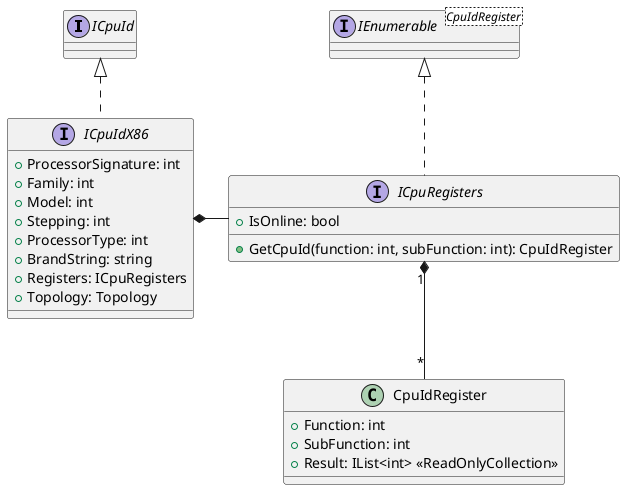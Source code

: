 @startuml CpuIdX86.Interface

interface ICpuId

interface ICpuIdX86 {
    +ProcessorSignature: int
    +Family: int
    +Model: int
    +Stepping: int
    +ProcessorType: int
    +BrandString: string
    +Registers: ICpuRegisters
    +Topology: Topology
}

ICpuId <|.d. ICpuIdX86

interface ICpuRegisters {
    +GetCpuId(function: int, subFunction: int): CpuIdRegister
    +IsOnline: bool
}

interface "IEnumerable<CpuIdRegister>" as IEnumerable_CpuIdRegister

class CpuIdRegister {
    +Function: int
    +SubFunction: int
    +Result: IList<int> <<ReadOnlyCollection>>
}

IEnumerable_CpuIdRegister <|.d. ICpuRegisters
ICpuIdX86 *-r- ICpuRegisters
ICpuRegisters "1" *-d- "*" CpuIdRegister

@enduml

'======================================================================

@startuml CpuIdX86.Topology

interface ICpuIdX86

class Topology {
    +ApicId: long
    +CoreTopology: CpuTopoList
    +CacheTopology: CacheTopoList
    +BigLittle: IBigLittle
}
ICpuIdX86 *-d- Topology

class CpuTopoList
class CpuTopo {
    +Id: long
    +Mask: long
    +TopoType: CpuTopoType
}
enum CacheType
CacheType -l- CacheTopo
Topology *-d- CpuTopoList
CpuTopoList "1" *-d- "*" CpuTopo

class CacheTopoList
class CacheTopo {
    +Level: int
    +CacheType: CacheType
}
enum TopoType
TopoType -l- CpuTopo
Topology *-d- CacheTopoList
CacheTopoList "1" *-d- "*" CacheTopo

@enduml

'======================================================================

@startuml CpuIdX86.CacheTopo

class CacheTopo
class CacheTopoCpu
class CacheTopoTrace
class CacheTopoTlb
class CacheTopoPrefetch

CacheTopo <-d- CacheTopoCpu
CacheTopo <-d- CacheTopoTrace
CacheTopo <-d- CacheTopoTlb
CacheTopo <-d- CacheTopoPrefetch

@enduml

'======================================================================

@startuml CpuIdX86.BigLittle

interface IBigLittle {
    +IsPerformance: bool
}

class Topology {
    +ApicId: long
    +CoreTopology: CpuTopoList
    +CacheTopology: CacheTopoList
    +BigLittle: IBigLittle
}

Topology *-r- IBigLittle

class BigLittleIntel {
    +IsPerformance: bool
    +CoreType: BigLittleIntelCoreType
    +ModelId: int
}

enum BigLittleIntelCoreType {
    IntelAtom = 0x20
    IntelCore = 0x40
}

IBigLittle <|.d. BigLittleIntel
BigLittleIntel -r- BigLittleIntelCoreType

@enduml